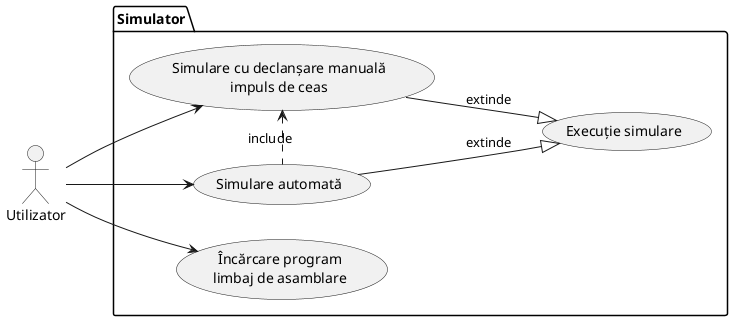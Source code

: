 @startuml UseCaseDiagram

left to right direction

actor Utilizator

package Simulator {
    usecase "Încărcare program\nlimbaj de asamblare" as LoadProg
    usecase "Execuție simulare" as RunSim
    usecase "Simulare cu declanșare manuală\nimpuls de ceas" as TickOnce
    usecase "Simulare automată" as AutoTick
}

AutoTick --|> RunSim : extinde
TickOnce --|> RunSim : extinde
AutoTick .left.> TickOnce : include

Utilizator --> LoadProg
Utilizator --> AutoTick
Utilizator --> TickOnce

@enduml